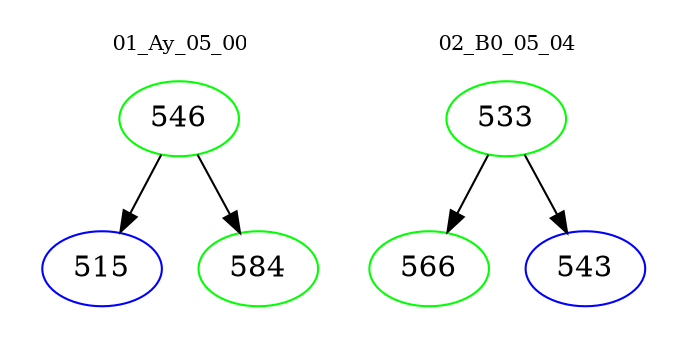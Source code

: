 digraph{
subgraph cluster_0 {
color = white
label = "01_Ay_05_00";
fontsize=10;
T0_546 [label="546", color="green"]
T0_546 -> T0_515 [color="black"]
T0_515 [label="515", color="blue"]
T0_546 -> T0_584 [color="black"]
T0_584 [label="584", color="green"]
}
subgraph cluster_1 {
color = white
label = "02_B0_05_04";
fontsize=10;
T1_533 [label="533", color="green"]
T1_533 -> T1_566 [color="black"]
T1_566 [label="566", color="green"]
T1_533 -> T1_543 [color="black"]
T1_543 [label="543", color="blue"]
}
}
